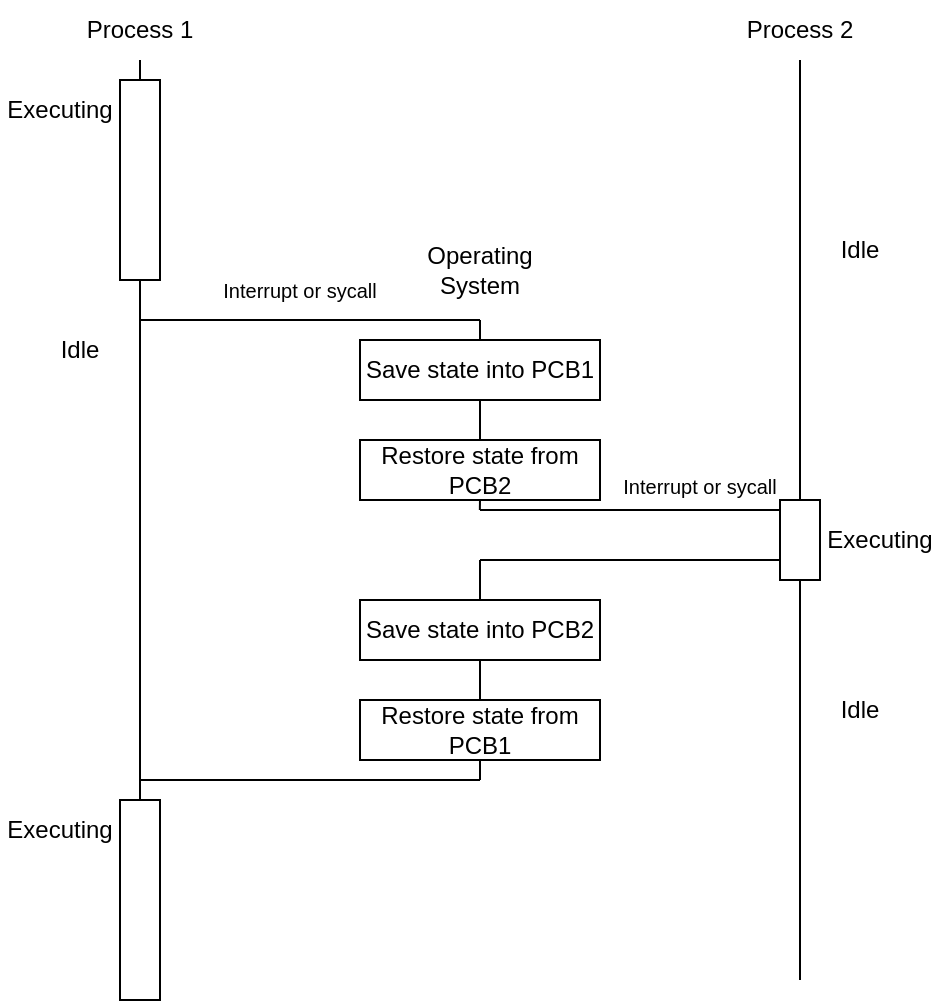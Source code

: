 <mxfile version="20.8.16" type="device"><diagram name="Page-1" id="TE4RSyDuo3duO8tEqu5q"><mxGraphModel dx="834" dy="487" grid="1" gridSize="10" guides="1" tooltips="1" connect="1" arrows="1" fold="1" page="1" pageScale="1" pageWidth="1600" pageHeight="900" math="0" shadow="0"><root><mxCell id="0"/><mxCell id="1" parent="0"/><mxCell id="Lj92PHvefBwDU4czDofk-1" value="Process 1" style="text;html=1;strokeColor=none;fillColor=none;align=center;verticalAlign=middle;whiteSpace=wrap;rounded=0;" vertex="1" parent="1"><mxGeometry x="280" y="160" width="60" height="30" as="geometry"/></mxCell><mxCell id="Lj92PHvefBwDU4czDofk-2" value="Process 2" style="text;html=1;strokeColor=none;fillColor=none;align=center;verticalAlign=middle;whiteSpace=wrap;rounded=0;" vertex="1" parent="1"><mxGeometry x="610" y="160" width="60" height="30" as="geometry"/></mxCell><mxCell id="Lj92PHvefBwDU4czDofk-3" value="" style="endArrow=none;html=1;rounded=0;" edge="1" parent="1" target="Lj92PHvefBwDU4czDofk-1"><mxGeometry width="50" height="50" relative="1" as="geometry"><mxPoint x="310" y="560" as="sourcePoint"/><mxPoint x="750" y="400" as="targetPoint"/></mxGeometry></mxCell><mxCell id="Lj92PHvefBwDU4czDofk-4" value="" style="rounded=0;whiteSpace=wrap;html=1;" vertex="1" parent="1"><mxGeometry x="300" y="200" width="20" height="100" as="geometry"/></mxCell><mxCell id="Lj92PHvefBwDU4czDofk-5" value="Executing" style="text;html=1;strokeColor=none;fillColor=none;align=center;verticalAlign=middle;whiteSpace=wrap;rounded=0;" vertex="1" parent="1"><mxGeometry x="240" y="200" width="60" height="30" as="geometry"/></mxCell><mxCell id="Lj92PHvefBwDU4czDofk-6" value="Idle" style="text;html=1;strokeColor=none;fillColor=none;align=center;verticalAlign=middle;whiteSpace=wrap;rounded=0;" vertex="1" parent="1"><mxGeometry x="250" y="320" width="60" height="30" as="geometry"/></mxCell><mxCell id="Lj92PHvefBwDU4czDofk-7" value="Save state into PCB1" style="rounded=0;whiteSpace=wrap;html=1;" vertex="1" parent="1"><mxGeometry x="420" y="330" width="120" height="30" as="geometry"/></mxCell><mxCell id="Lj92PHvefBwDU4czDofk-8" value="Restore state from PCB2" style="rounded=0;whiteSpace=wrap;html=1;" vertex="1" parent="1"><mxGeometry x="420" y="380" width="120" height="30" as="geometry"/></mxCell><mxCell id="Lj92PHvefBwDU4czDofk-9" value="Save state into PCB2" style="rounded=0;whiteSpace=wrap;html=1;" vertex="1" parent="1"><mxGeometry x="420" y="460" width="120" height="30" as="geometry"/></mxCell><mxCell id="Lj92PHvefBwDU4czDofk-10" value="Restore state from PCB1" style="rounded=0;whiteSpace=wrap;html=1;" vertex="1" parent="1"><mxGeometry x="420" y="510" width="120" height="30" as="geometry"/></mxCell><mxCell id="Lj92PHvefBwDU4czDofk-11" value="" style="endArrow=none;html=1;rounded=0;" edge="1" parent="1"><mxGeometry width="50" height="50" relative="1" as="geometry"><mxPoint x="310" y="320" as="sourcePoint"/><mxPoint x="480" y="320" as="targetPoint"/></mxGeometry></mxCell><mxCell id="Lj92PHvefBwDU4czDofk-12" value="" style="endArrow=none;html=1;rounded=0;exitX=0.5;exitY=0;exitDx=0;exitDy=0;" edge="1" parent="1" source="Lj92PHvefBwDU4czDofk-7"><mxGeometry width="50" height="50" relative="1" as="geometry"><mxPoint x="530" y="340" as="sourcePoint"/><mxPoint x="480" y="320" as="targetPoint"/></mxGeometry></mxCell><mxCell id="Lj92PHvefBwDU4czDofk-13" value="" style="endArrow=none;html=1;rounded=0;" edge="1" parent="1" source="Lj92PHvefBwDU4czDofk-8" target="Lj92PHvefBwDU4czDofk-7"><mxGeometry width="50" height="50" relative="1" as="geometry"><mxPoint x="650" y="440.0" as="sourcePoint"/><mxPoint x="640" y="330" as="targetPoint"/></mxGeometry></mxCell><mxCell id="Lj92PHvefBwDU4czDofk-14" value="" style="endArrow=none;html=1;rounded=0;exitX=0.5;exitY=0;exitDx=0;exitDy=0;" edge="1" parent="1" source="Lj92PHvefBwDU4czDofk-10" target="Lj92PHvefBwDU4czDofk-9"><mxGeometry width="50" height="50" relative="1" as="geometry"><mxPoint x="590" y="485.0" as="sourcePoint"/><mxPoint x="720" y="465" as="targetPoint"/></mxGeometry></mxCell><mxCell id="Lj92PHvefBwDU4czDofk-16" value="" style="endArrow=none;html=1;rounded=0;startArrow=none;" edge="1" parent="1" source="Lj92PHvefBwDU4czDofk-17"><mxGeometry width="50" height="50" relative="1" as="geometry"><mxPoint x="640" y="560" as="sourcePoint"/><mxPoint x="640" y="190.0" as="targetPoint"/></mxGeometry></mxCell><mxCell id="Lj92PHvefBwDU4czDofk-18" value="Executing" style="text;html=1;strokeColor=none;fillColor=none;align=center;verticalAlign=middle;whiteSpace=wrap;rounded=0;" vertex="1" parent="1"><mxGeometry x="650" y="415" width="60" height="30" as="geometry"/></mxCell><mxCell id="Lj92PHvefBwDU4czDofk-19" value="Idle" style="text;html=1;strokeColor=none;fillColor=none;align=center;verticalAlign=middle;whiteSpace=wrap;rounded=0;" vertex="1" parent="1"><mxGeometry x="640" y="270" width="60" height="30" as="geometry"/></mxCell><mxCell id="Lj92PHvefBwDU4czDofk-20" value="" style="rounded=0;whiteSpace=wrap;html=1;" vertex="1" parent="1"><mxGeometry x="300" y="560" width="20" height="100" as="geometry"/></mxCell><mxCell id="Lj92PHvefBwDU4czDofk-21" value="Executing" style="text;html=1;strokeColor=none;fillColor=none;align=center;verticalAlign=middle;whiteSpace=wrap;rounded=0;" vertex="1" parent="1"><mxGeometry x="240" y="560" width="60" height="30" as="geometry"/></mxCell><mxCell id="Lj92PHvefBwDU4czDofk-22" value="" style="endArrow=none;html=1;rounded=0;" edge="1" parent="1" target="Lj92PHvefBwDU4czDofk-17"><mxGeometry width="50" height="50" relative="1" as="geometry"><mxPoint x="640" y="650" as="sourcePoint"/><mxPoint x="640" y="190.0" as="targetPoint"/></mxGeometry></mxCell><mxCell id="Lj92PHvefBwDU4czDofk-17" value="" style="rounded=0;whiteSpace=wrap;html=1;" vertex="1" parent="1"><mxGeometry x="630" y="410" width="20" height="40" as="geometry"/></mxCell><mxCell id="Lj92PHvefBwDU4czDofk-23" value="Idle" style="text;html=1;strokeColor=none;fillColor=none;align=center;verticalAlign=middle;whiteSpace=wrap;rounded=0;" vertex="1" parent="1"><mxGeometry x="640" y="500" width="60" height="30" as="geometry"/></mxCell><mxCell id="Lj92PHvefBwDU4czDofk-24" value="" style="endArrow=none;html=1;rounded=0;entryX=0;entryY=0.125;entryDx=0;entryDy=0;entryPerimeter=0;" edge="1" parent="1" target="Lj92PHvefBwDU4czDofk-17"><mxGeometry width="50" height="50" relative="1" as="geometry"><mxPoint x="480" y="415" as="sourcePoint"/><mxPoint x="620" y="415.0" as="targetPoint"/></mxGeometry></mxCell><mxCell id="Lj92PHvefBwDU4czDofk-25" value="" style="endArrow=none;html=1;rounded=0;entryX=0;entryY=0.75;entryDx=0;entryDy=0;" edge="1" parent="1" target="Lj92PHvefBwDU4czDofk-17"><mxGeometry width="50" height="50" relative="1" as="geometry"><mxPoint x="480" y="440" as="sourcePoint"/><mxPoint x="620" y="445" as="targetPoint"/></mxGeometry></mxCell><mxCell id="Lj92PHvefBwDU4czDofk-26" value="" style="endArrow=none;html=1;rounded=0;" edge="1" parent="1" source="Lj92PHvefBwDU4czDofk-9"><mxGeometry width="50" height="50" relative="1" as="geometry"><mxPoint x="490" y="390.0" as="sourcePoint"/><mxPoint x="480" y="440" as="targetPoint"/></mxGeometry></mxCell><mxCell id="Lj92PHvefBwDU4czDofk-27" value="" style="endArrow=none;html=1;rounded=0;" edge="1" parent="1"><mxGeometry width="50" height="50" relative="1" as="geometry"><mxPoint x="310" y="550.0" as="sourcePoint"/><mxPoint x="480" y="550.0" as="targetPoint"/></mxGeometry></mxCell><mxCell id="Lj92PHvefBwDU4czDofk-28" value="" style="endArrow=none;html=1;rounded=0;" edge="1" parent="1" target="Lj92PHvefBwDU4czDofk-10"><mxGeometry width="50" height="50" relative="1" as="geometry"><mxPoint x="480" y="550" as="sourcePoint"/><mxPoint x="490" y="370.0" as="targetPoint"/></mxGeometry></mxCell><mxCell id="Lj92PHvefBwDU4czDofk-29" value="Operating System" style="text;html=1;strokeColor=none;fillColor=none;align=center;verticalAlign=middle;whiteSpace=wrap;rounded=0;" vertex="1" parent="1"><mxGeometry x="450" y="280" width="60" height="30" as="geometry"/></mxCell><mxCell id="Lj92PHvefBwDU4czDofk-30" value="&lt;font style=&quot;font-size: 10px;&quot;&gt;Interrupt or sycall&lt;/font&gt;" style="text;html=1;strokeColor=none;fillColor=none;align=center;verticalAlign=middle;whiteSpace=wrap;rounded=0;" vertex="1" parent="1"><mxGeometry x="320" y="290" width="140" height="30" as="geometry"/></mxCell><mxCell id="Lj92PHvefBwDU4czDofk-32" value="&lt;font style=&quot;font-size: 10px;&quot;&gt;Interrupt or sycall&lt;/font&gt;" style="text;html=1;strokeColor=none;fillColor=none;align=center;verticalAlign=middle;whiteSpace=wrap;rounded=0;" vertex="1" parent="1"><mxGeometry x="520" y="395" width="140" height="15" as="geometry"/></mxCell><mxCell id="Lj92PHvefBwDU4czDofk-33" value="" style="endArrow=none;html=1;rounded=0;" edge="1" parent="1"><mxGeometry width="50" height="50" relative="1" as="geometry"><mxPoint x="479.92" y="415" as="sourcePoint"/><mxPoint x="480" y="410" as="targetPoint"/></mxGeometry></mxCell></root></mxGraphModel></diagram></mxfile>
